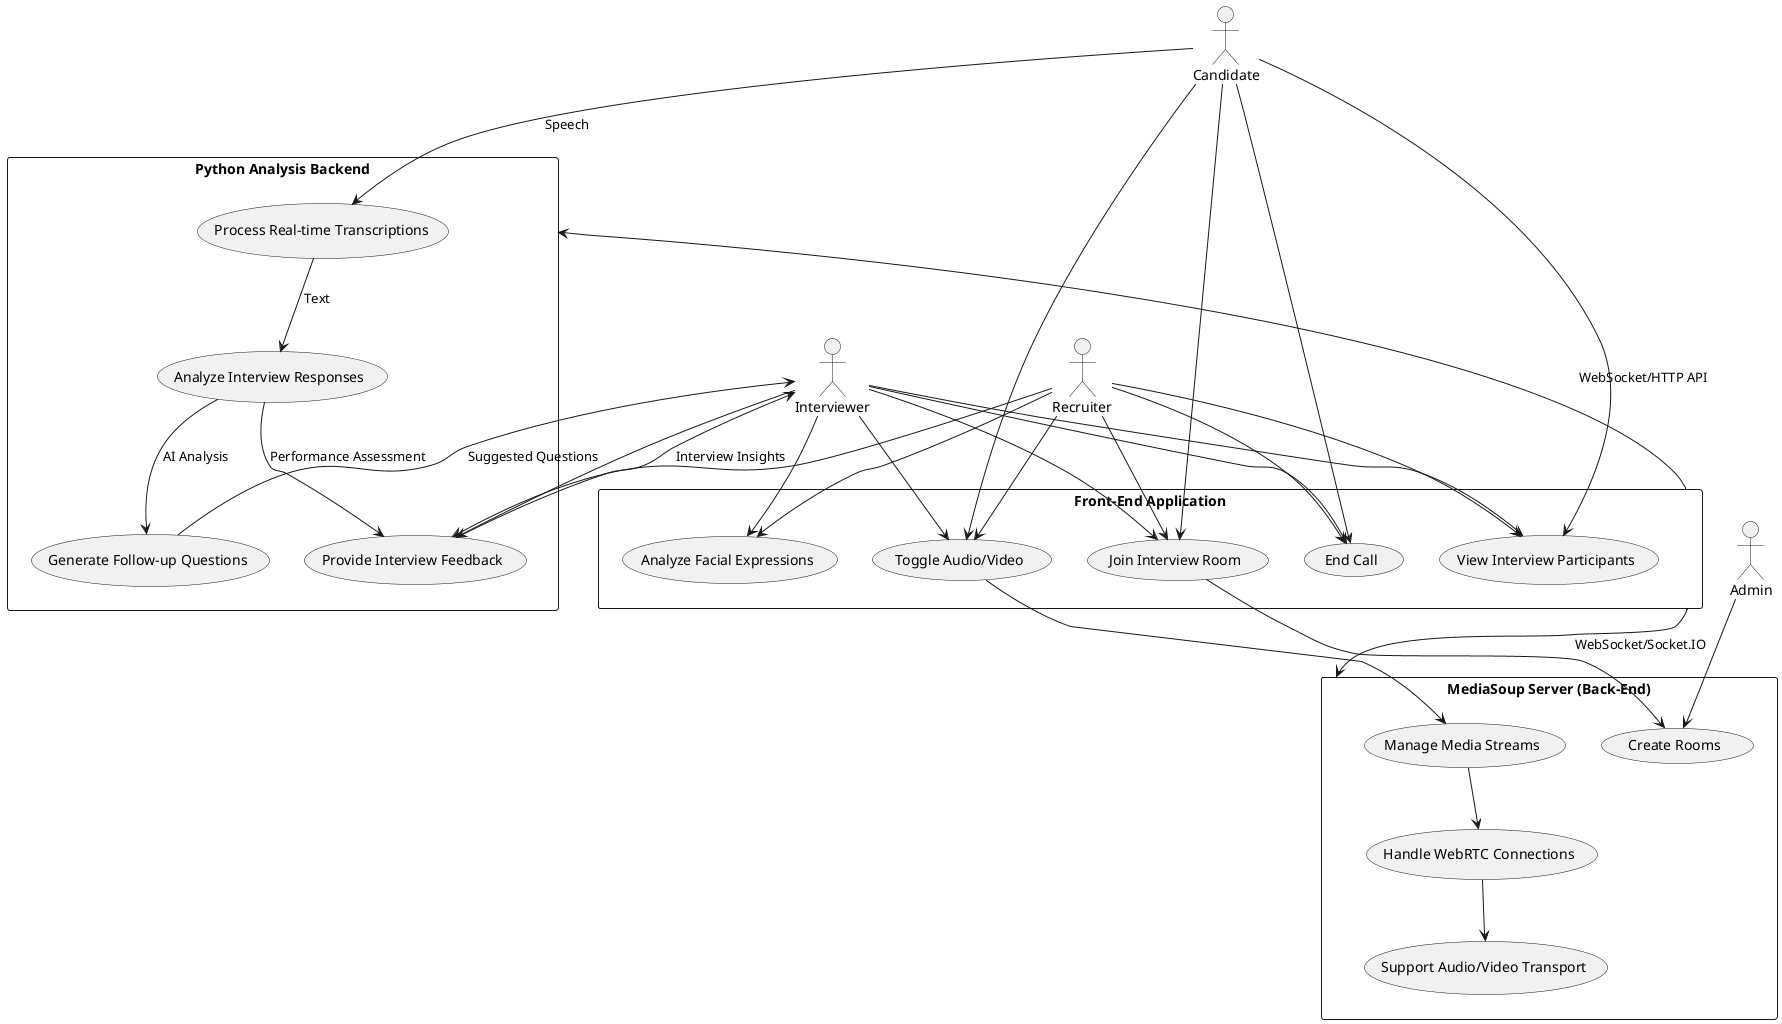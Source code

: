 @startuml Technical Interview Assistant System

' Define actors
actor "Candidate" as candidate
actor "Interviewer" as interviewer
actor "Recruiter" as recruiter
actor "Admin" as admin

' Define systems
rectangle "Front-End Application" as frontend {
  usecase "Join Interview Room" as join
  usecase "Toggle Audio/Video" as media
  usecase "End Call" as end
  usecase "View Interview Participants" as view
  usecase "Analyze Facial Expressions" as analyze_face
}

rectangle "MediaSoup Server (Back-End)" as backend {
  usecase "Create Rooms" as create_room
  usecase "Manage Media Streams" as manage_media
  usecase "Handle WebRTC Connections" as webrtc
  usecase "Support Audio/Video Transport" as transport
}

rectangle "Python Analysis Backend" as python_backend {
  usecase "Process Real-time Transcriptions" as transcribe
  usecase "Analyze Interview Responses" as analyze
  usecase "Generate Follow-up Questions" as generate
  usecase "Provide Interview Feedback" as feedback
}

' Define relationships
candidate --> join
candidate --> media
candidate --> end
candidate --> view

interviewer --> join
interviewer --> media
interviewer --> end
interviewer --> view
interviewer --> analyze_face
interviewer --> feedback

recruiter --> join
recruiter --> media
recruiter --> end
recruiter --> view
recruiter --> analyze_face
recruiter --> feedback

admin --> create_room

' System interactions
join --> create_room
media --> manage_media
manage_media --> webrtc
webrtc --> transport

frontend --> backend : WebSocket/Socket.IO
frontend --> python_backend : WebSocket/HTTP API

' Activities flow
candidate --> transcribe : Speech
transcribe --> analyze : Text
analyze --> generate : AI Analysis
generate --> interviewer : Suggested Questions
analyze --> feedback : Performance Assessment
feedback --> interviewer : Interview Insights

@enduml 